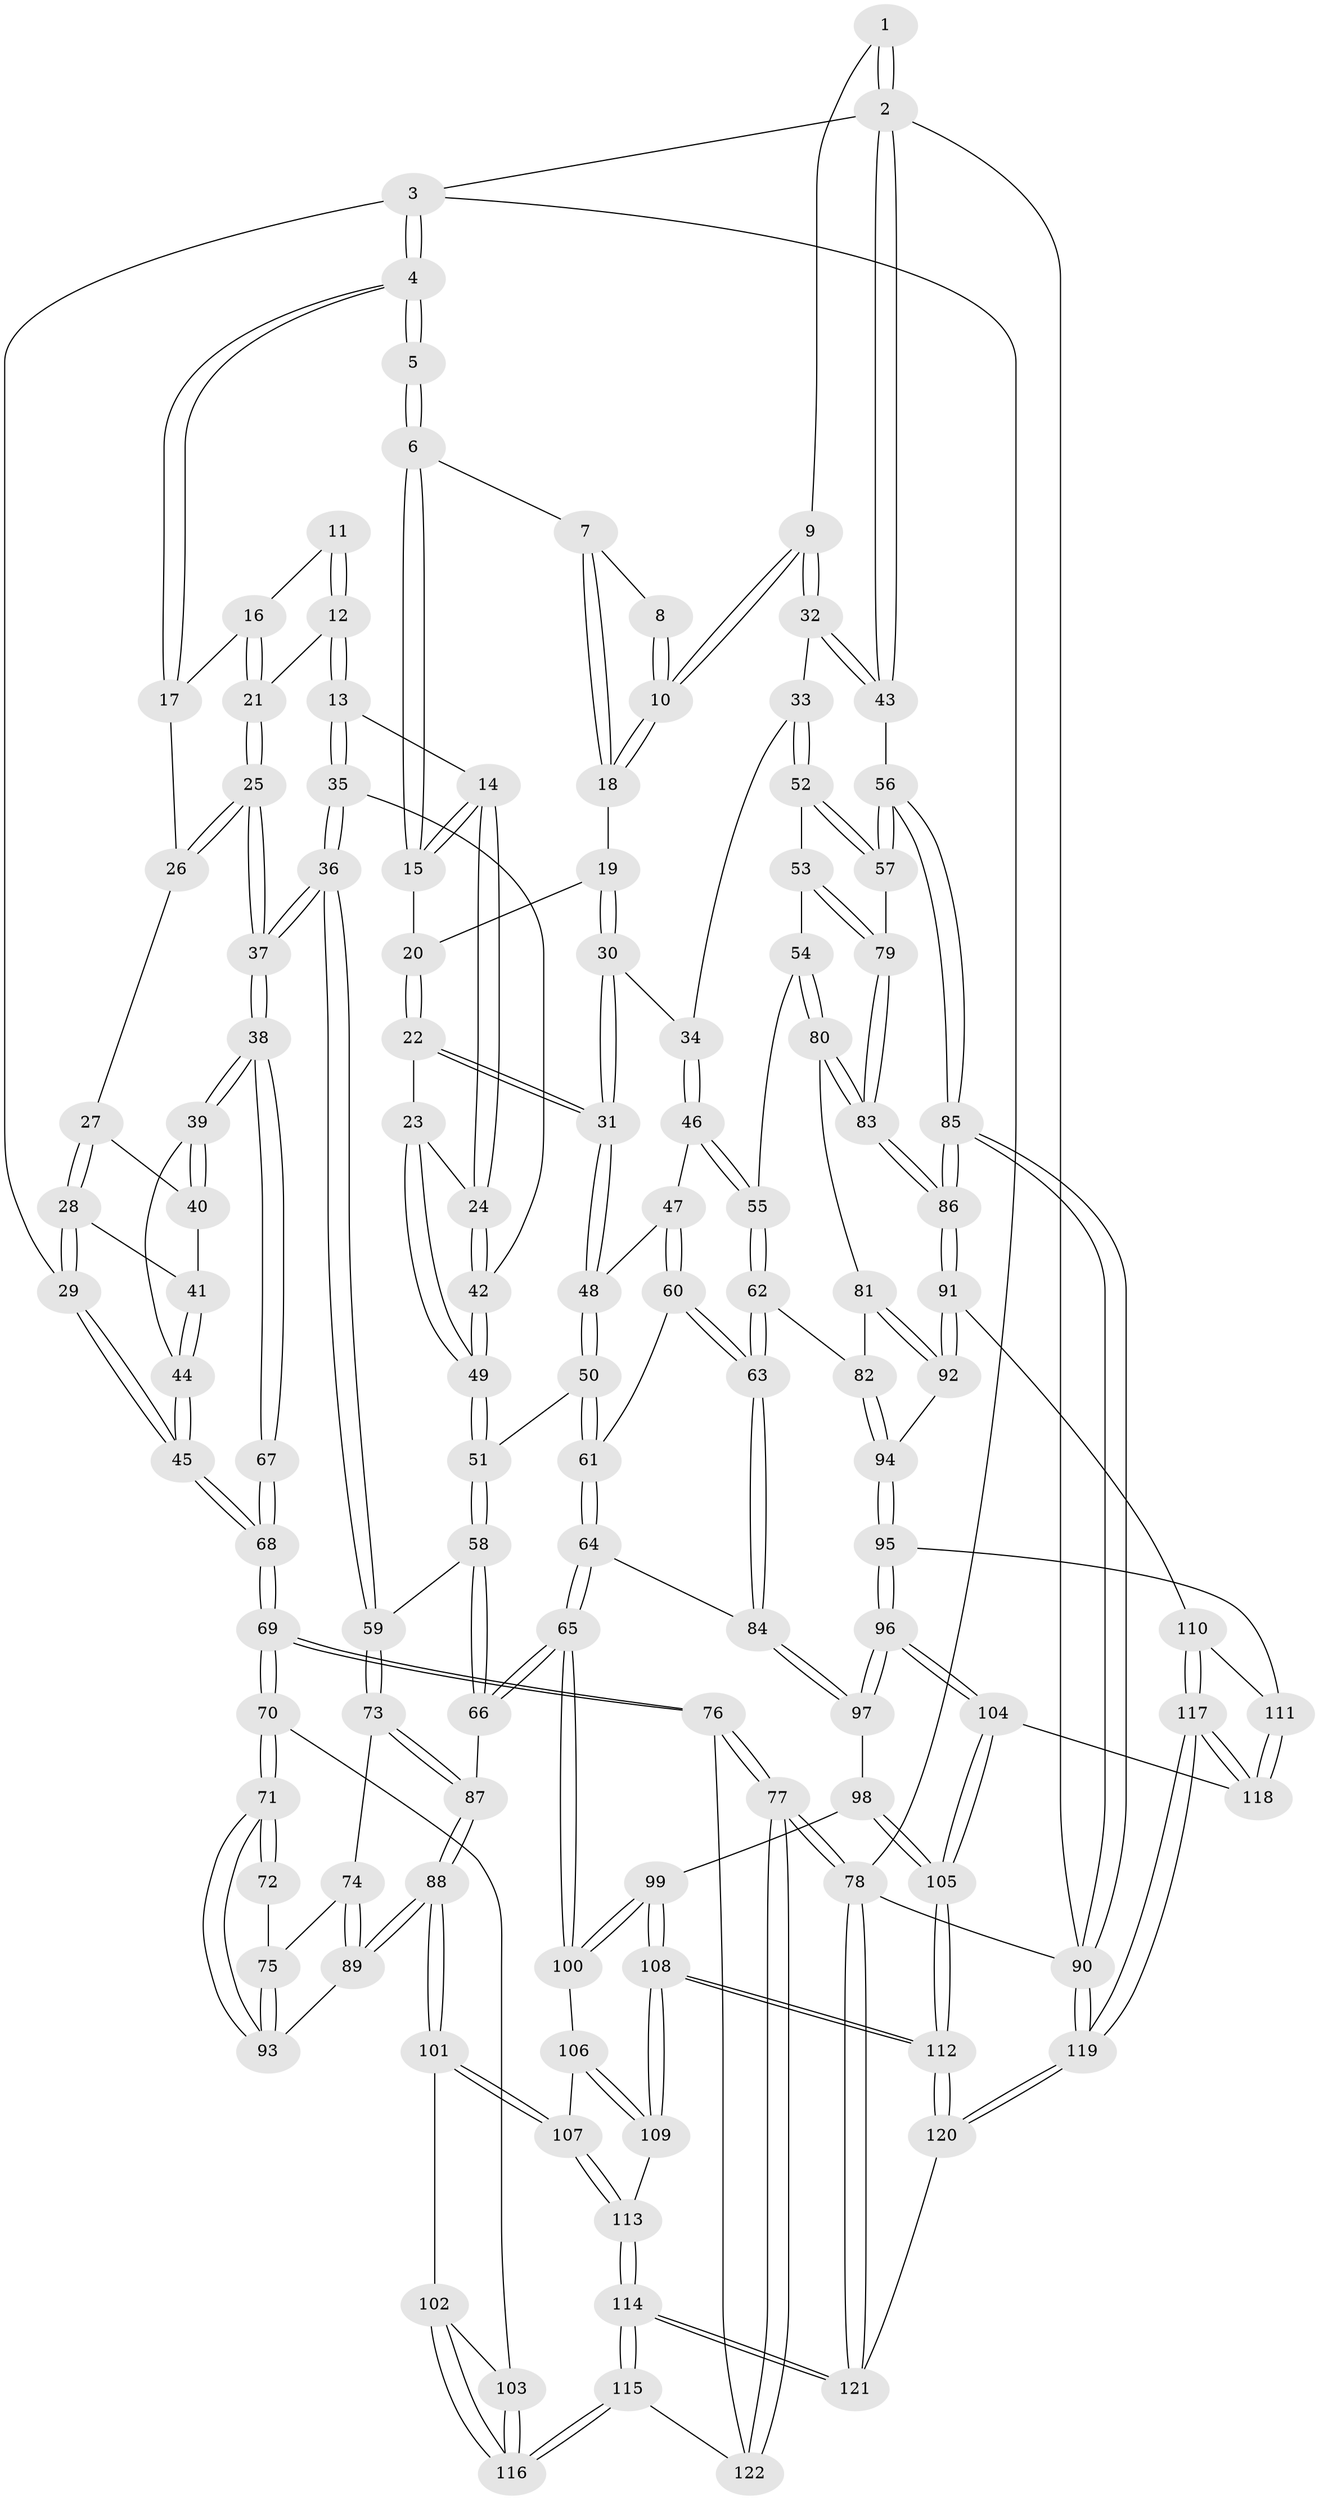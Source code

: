 // Generated by graph-tools (version 1.1) at 2025/51/03/09/25 03:51:08]
// undirected, 122 vertices, 302 edges
graph export_dot {
graph [start="1"]
  node [color=gray90,style=filled];
  1 [pos="+0.9706748980579455+0"];
  2 [pos="+1+0"];
  3 [pos="+0+0"];
  4 [pos="+0+0"];
  5 [pos="+0.15633473178132928+0"];
  6 [pos="+0.44634254324038947+0"];
  7 [pos="+0.5325077150670203+0"];
  8 [pos="+0.6006309810928431+0"];
  9 [pos="+0.8078130965530678+0.16111889588149106"];
  10 [pos="+0.7736041604687834+0.14490561453348186"];
  11 [pos="+0.20924717044458463+0.08459818466685294"];
  12 [pos="+0.31712694370499844+0.1565761969866554"];
  13 [pos="+0.3580739611701467+0.15116323330047485"];
  14 [pos="+0.3750037758183226+0.13871407565337568"];
  15 [pos="+0.44388584675307297+0"];
  16 [pos="+0.18090798653949444+0.1278172101644338"];
  17 [pos="+0.1038632901860347+0.10088484127104765"];
  18 [pos="+0.6779052854848285+0.13627140465949614"];
  19 [pos="+0.6209458506847934+0.1783679733592751"];
  20 [pos="+0.5547885588208891+0.10294984952623376"];
  21 [pos="+0.22441244899719776+0.1862926049415069"];
  22 [pos="+0.5095844642069465+0.2573835899929827"];
  23 [pos="+0.494385431214637+0.2556494942606255"];
  24 [pos="+0.47777056747050956+0.24315651682440056"];
  25 [pos="+0.2100295490473616+0.20245259878484959"];
  26 [pos="+0.12670882873893932+0.1968285120898029"];
  27 [pos="+0.10620685639775304+0.21859631196398926"];
  28 [pos="+0+0.17708567973498482"];
  29 [pos="+0+0.02803006034395786"];
  30 [pos="+0.6048884518079165+0.23406864702795294"];
  31 [pos="+0.5213200948794087+0.2606333625399485"];
  32 [pos="+0.8371010595661494+0.21425173661743394"];
  33 [pos="+0.8352635156863294+0.2484613815044437"];
  34 [pos="+0.6704160598166788+0.2802140403975523"];
  35 [pos="+0.3071821216919131+0.3332050666034927"];
  36 [pos="+0.21830359886496656+0.4025268841820927"];
  37 [pos="+0.1917823178083713+0.38529984203555956"];
  38 [pos="+0.16550083188402268+0.37989540816159517"];
  39 [pos="+0.16102553025404623+0.3769092522670473"];
  40 [pos="+0.10733319806110696+0.23274155857313153"];
  41 [pos="+0.04699473243724376+0.2733073562757574"];
  42 [pos="+0.34213520565013433+0.3375085335895386"];
  43 [pos="+1+0"];
  44 [pos="+0.08995996292872616+0.35447464009209634"];
  45 [pos="+0+0.37358686037101857"];
  46 [pos="+0.644469909113385+0.390242297335158"];
  47 [pos="+0.624185428396167+0.40101514291115203"];
  48 [pos="+0.5493901842696084+0.3352517497742109"];
  49 [pos="+0.43480194346336815+0.3695275547802441"];
  50 [pos="+0.4848974211946786+0.4230429790452463"];
  51 [pos="+0.4476392353332578+0.4099373363838741"];
  52 [pos="+0.8781984885977185+0.3417123256599589"];
  53 [pos="+0.874624815825321+0.3497334216187817"];
  54 [pos="+0.8401886105412265+0.38925850282131974"];
  55 [pos="+0.7527146157184854+0.4215950509819965"];
  56 [pos="+1+0.34576450383422713"];
  57 [pos="+1+0.3465004336162479"];
  58 [pos="+0.41208446840762875+0.44410582902474266"];
  59 [pos="+0.22996032982206743+0.4336514037777287"];
  60 [pos="+0.5994554838673896+0.4470313907777462"];
  61 [pos="+0.48852636040136+0.4264057915768204"];
  62 [pos="+0.6833356474815663+0.5798084975491977"];
  63 [pos="+0.6122547345803415+0.575161540536806"];
  64 [pos="+0.4947875848066692+0.5922723027972918"];
  65 [pos="+0.4196705830300137+0.6234894289177232"];
  66 [pos="+0.4192744243556408+0.6233421117300155"];
  67 [pos="+0.0864402011457912+0.44325611792840014"];
  68 [pos="+0+0.5363805371675281"];
  69 [pos="+0+0.6708301987113032"];
  70 [pos="+0+0.6697726133126369"];
  71 [pos="+0.0075288402598122075+0.6197769067100438"];
  72 [pos="+0.08457376461028784+0.4515096200212213"];
  73 [pos="+0.23072131529793188+0.44546015027424246"];
  74 [pos="+0.1920742896623887+0.4918071138352922"];
  75 [pos="+0.08731652007762096+0.5667953838171691"];
  76 [pos="+0+0.8153695676180368"];
  77 [pos="+0+1"];
  78 [pos="+0+1"];
  79 [pos="+0.9495622587178167+0.5026344225419067"];
  80 [pos="+0.8350241572271044+0.5273771974783482"];
  81 [pos="+0.8110606573634438+0.5540871588251275"];
  82 [pos="+0.6866418381284528+0.5816844458364283"];
  83 [pos="+0.9743766085070547+0.5901731442050073"];
  84 [pos="+0.6017256264166898+0.5819809950478566"];
  85 [pos="+1+0.6966597657886248"];
  86 [pos="+1+0.6699508565343648"];
  87 [pos="+0.3329219454433057+0.6181695856483594"];
  88 [pos="+0.24855970721968967+0.697398531536166"];
  89 [pos="+0.1649158469257518+0.6322301529178911"];
  90 [pos="+1+1"];
  91 [pos="+1+0.6799925718598983"];
  92 [pos="+0.8543474745075943+0.6611762643778313"];
  93 [pos="+0.047574123000480764+0.6069792873837432"];
  94 [pos="+0.7579447166304665+0.7019704426090357"];
  95 [pos="+0.7394720414159502+0.7852594329313209"];
  96 [pos="+0.7257209333222209+0.8034977990314831"];
  97 [pos="+0.6042088599442842+0.6714367574000268"];
  98 [pos="+0.5811450983947876+0.7208758972188077"];
  99 [pos="+0.44938166809147234+0.7136625109821266"];
  100 [pos="+0.436900616960895+0.6810043448309516"];
  101 [pos="+0.2429555479345296+0.7133231693206843"];
  102 [pos="+0.22896723592967796+0.7227450753017222"];
  103 [pos="+0.014089126205931184+0.7248001907619743"];
  104 [pos="+0.7095086860350686+0.8401609281295916"];
  105 [pos="+0.5989861145711363+0.9064592397242806"];
  106 [pos="+0.3651987891615768+0.7556261046887346"];
  107 [pos="+0.2851080515207784+0.7779264772684854"];
  108 [pos="+0.47113342826840016+0.8645841978453839"];
  109 [pos="+0.34194426078648377+0.8118622507033624"];
  110 [pos="+0.9100885703536169+0.7698778708740067"];
  111 [pos="+0.8805564778271645+0.7832086143435033"];
  112 [pos="+0.5313930130475895+0.9716128347711259"];
  113 [pos="+0.29717413627827877+0.7986677837882111"];
  114 [pos="+0.23069284564436934+1"];
  115 [pos="+0.14971509285174994+0.9117337490835667"];
  116 [pos="+0.14674944144667915+0.865469350264819"];
  117 [pos="+0.937604787150172+1"];
  118 [pos="+0.854670107008241+0.9313710444005154"];
  119 [pos="+1+1"];
  120 [pos="+0.4951770412949345+1"];
  121 [pos="+0.3042356448935636+1"];
  122 [pos="+0.14823257900071632+0.9117849094551496"];
  1 -- 2;
  1 -- 2;
  1 -- 9;
  2 -- 3;
  2 -- 43;
  2 -- 43;
  2 -- 90;
  3 -- 4;
  3 -- 4;
  3 -- 29;
  3 -- 78;
  4 -- 5;
  4 -- 5;
  4 -- 17;
  4 -- 17;
  5 -- 6;
  5 -- 6;
  6 -- 7;
  6 -- 15;
  6 -- 15;
  7 -- 8;
  7 -- 18;
  7 -- 18;
  8 -- 10;
  8 -- 10;
  9 -- 10;
  9 -- 10;
  9 -- 32;
  9 -- 32;
  10 -- 18;
  10 -- 18;
  11 -- 12;
  11 -- 12;
  11 -- 16;
  12 -- 13;
  12 -- 13;
  12 -- 21;
  13 -- 14;
  13 -- 35;
  13 -- 35;
  14 -- 15;
  14 -- 15;
  14 -- 24;
  14 -- 24;
  15 -- 20;
  16 -- 17;
  16 -- 21;
  16 -- 21;
  17 -- 26;
  18 -- 19;
  19 -- 20;
  19 -- 30;
  19 -- 30;
  20 -- 22;
  20 -- 22;
  21 -- 25;
  21 -- 25;
  22 -- 23;
  22 -- 31;
  22 -- 31;
  23 -- 24;
  23 -- 49;
  23 -- 49;
  24 -- 42;
  24 -- 42;
  25 -- 26;
  25 -- 26;
  25 -- 37;
  25 -- 37;
  26 -- 27;
  27 -- 28;
  27 -- 28;
  27 -- 40;
  28 -- 29;
  28 -- 29;
  28 -- 41;
  29 -- 45;
  29 -- 45;
  30 -- 31;
  30 -- 31;
  30 -- 34;
  31 -- 48;
  31 -- 48;
  32 -- 33;
  32 -- 43;
  32 -- 43;
  33 -- 34;
  33 -- 52;
  33 -- 52;
  34 -- 46;
  34 -- 46;
  35 -- 36;
  35 -- 36;
  35 -- 42;
  36 -- 37;
  36 -- 37;
  36 -- 59;
  36 -- 59;
  37 -- 38;
  37 -- 38;
  38 -- 39;
  38 -- 39;
  38 -- 67;
  38 -- 67;
  39 -- 40;
  39 -- 40;
  39 -- 44;
  40 -- 41;
  41 -- 44;
  41 -- 44;
  42 -- 49;
  42 -- 49;
  43 -- 56;
  44 -- 45;
  44 -- 45;
  45 -- 68;
  45 -- 68;
  46 -- 47;
  46 -- 55;
  46 -- 55;
  47 -- 48;
  47 -- 60;
  47 -- 60;
  48 -- 50;
  48 -- 50;
  49 -- 51;
  49 -- 51;
  50 -- 51;
  50 -- 61;
  50 -- 61;
  51 -- 58;
  51 -- 58;
  52 -- 53;
  52 -- 57;
  52 -- 57;
  53 -- 54;
  53 -- 79;
  53 -- 79;
  54 -- 55;
  54 -- 80;
  54 -- 80;
  55 -- 62;
  55 -- 62;
  56 -- 57;
  56 -- 57;
  56 -- 85;
  56 -- 85;
  57 -- 79;
  58 -- 59;
  58 -- 66;
  58 -- 66;
  59 -- 73;
  59 -- 73;
  60 -- 61;
  60 -- 63;
  60 -- 63;
  61 -- 64;
  61 -- 64;
  62 -- 63;
  62 -- 63;
  62 -- 82;
  63 -- 84;
  63 -- 84;
  64 -- 65;
  64 -- 65;
  64 -- 84;
  65 -- 66;
  65 -- 66;
  65 -- 100;
  65 -- 100;
  66 -- 87;
  67 -- 68;
  67 -- 68;
  68 -- 69;
  68 -- 69;
  69 -- 70;
  69 -- 70;
  69 -- 76;
  69 -- 76;
  70 -- 71;
  70 -- 71;
  70 -- 103;
  71 -- 72;
  71 -- 72;
  71 -- 93;
  71 -- 93;
  72 -- 75;
  73 -- 74;
  73 -- 87;
  73 -- 87;
  74 -- 75;
  74 -- 89;
  74 -- 89;
  75 -- 93;
  75 -- 93;
  76 -- 77;
  76 -- 77;
  76 -- 122;
  77 -- 78;
  77 -- 78;
  77 -- 122;
  77 -- 122;
  78 -- 121;
  78 -- 121;
  78 -- 90;
  79 -- 83;
  79 -- 83;
  80 -- 81;
  80 -- 83;
  80 -- 83;
  81 -- 82;
  81 -- 92;
  81 -- 92;
  82 -- 94;
  82 -- 94;
  83 -- 86;
  83 -- 86;
  84 -- 97;
  84 -- 97;
  85 -- 86;
  85 -- 86;
  85 -- 90;
  85 -- 90;
  86 -- 91;
  86 -- 91;
  87 -- 88;
  87 -- 88;
  88 -- 89;
  88 -- 89;
  88 -- 101;
  88 -- 101;
  89 -- 93;
  90 -- 119;
  90 -- 119;
  91 -- 92;
  91 -- 92;
  91 -- 110;
  92 -- 94;
  94 -- 95;
  94 -- 95;
  95 -- 96;
  95 -- 96;
  95 -- 111;
  96 -- 97;
  96 -- 97;
  96 -- 104;
  96 -- 104;
  97 -- 98;
  98 -- 99;
  98 -- 105;
  98 -- 105;
  99 -- 100;
  99 -- 100;
  99 -- 108;
  99 -- 108;
  100 -- 106;
  101 -- 102;
  101 -- 107;
  101 -- 107;
  102 -- 103;
  102 -- 116;
  102 -- 116;
  103 -- 116;
  103 -- 116;
  104 -- 105;
  104 -- 105;
  104 -- 118;
  105 -- 112;
  105 -- 112;
  106 -- 107;
  106 -- 109;
  106 -- 109;
  107 -- 113;
  107 -- 113;
  108 -- 109;
  108 -- 109;
  108 -- 112;
  108 -- 112;
  109 -- 113;
  110 -- 111;
  110 -- 117;
  110 -- 117;
  111 -- 118;
  111 -- 118;
  112 -- 120;
  112 -- 120;
  113 -- 114;
  113 -- 114;
  114 -- 115;
  114 -- 115;
  114 -- 121;
  114 -- 121;
  115 -- 116;
  115 -- 116;
  115 -- 122;
  117 -- 118;
  117 -- 118;
  117 -- 119;
  117 -- 119;
  119 -- 120;
  119 -- 120;
  120 -- 121;
}

